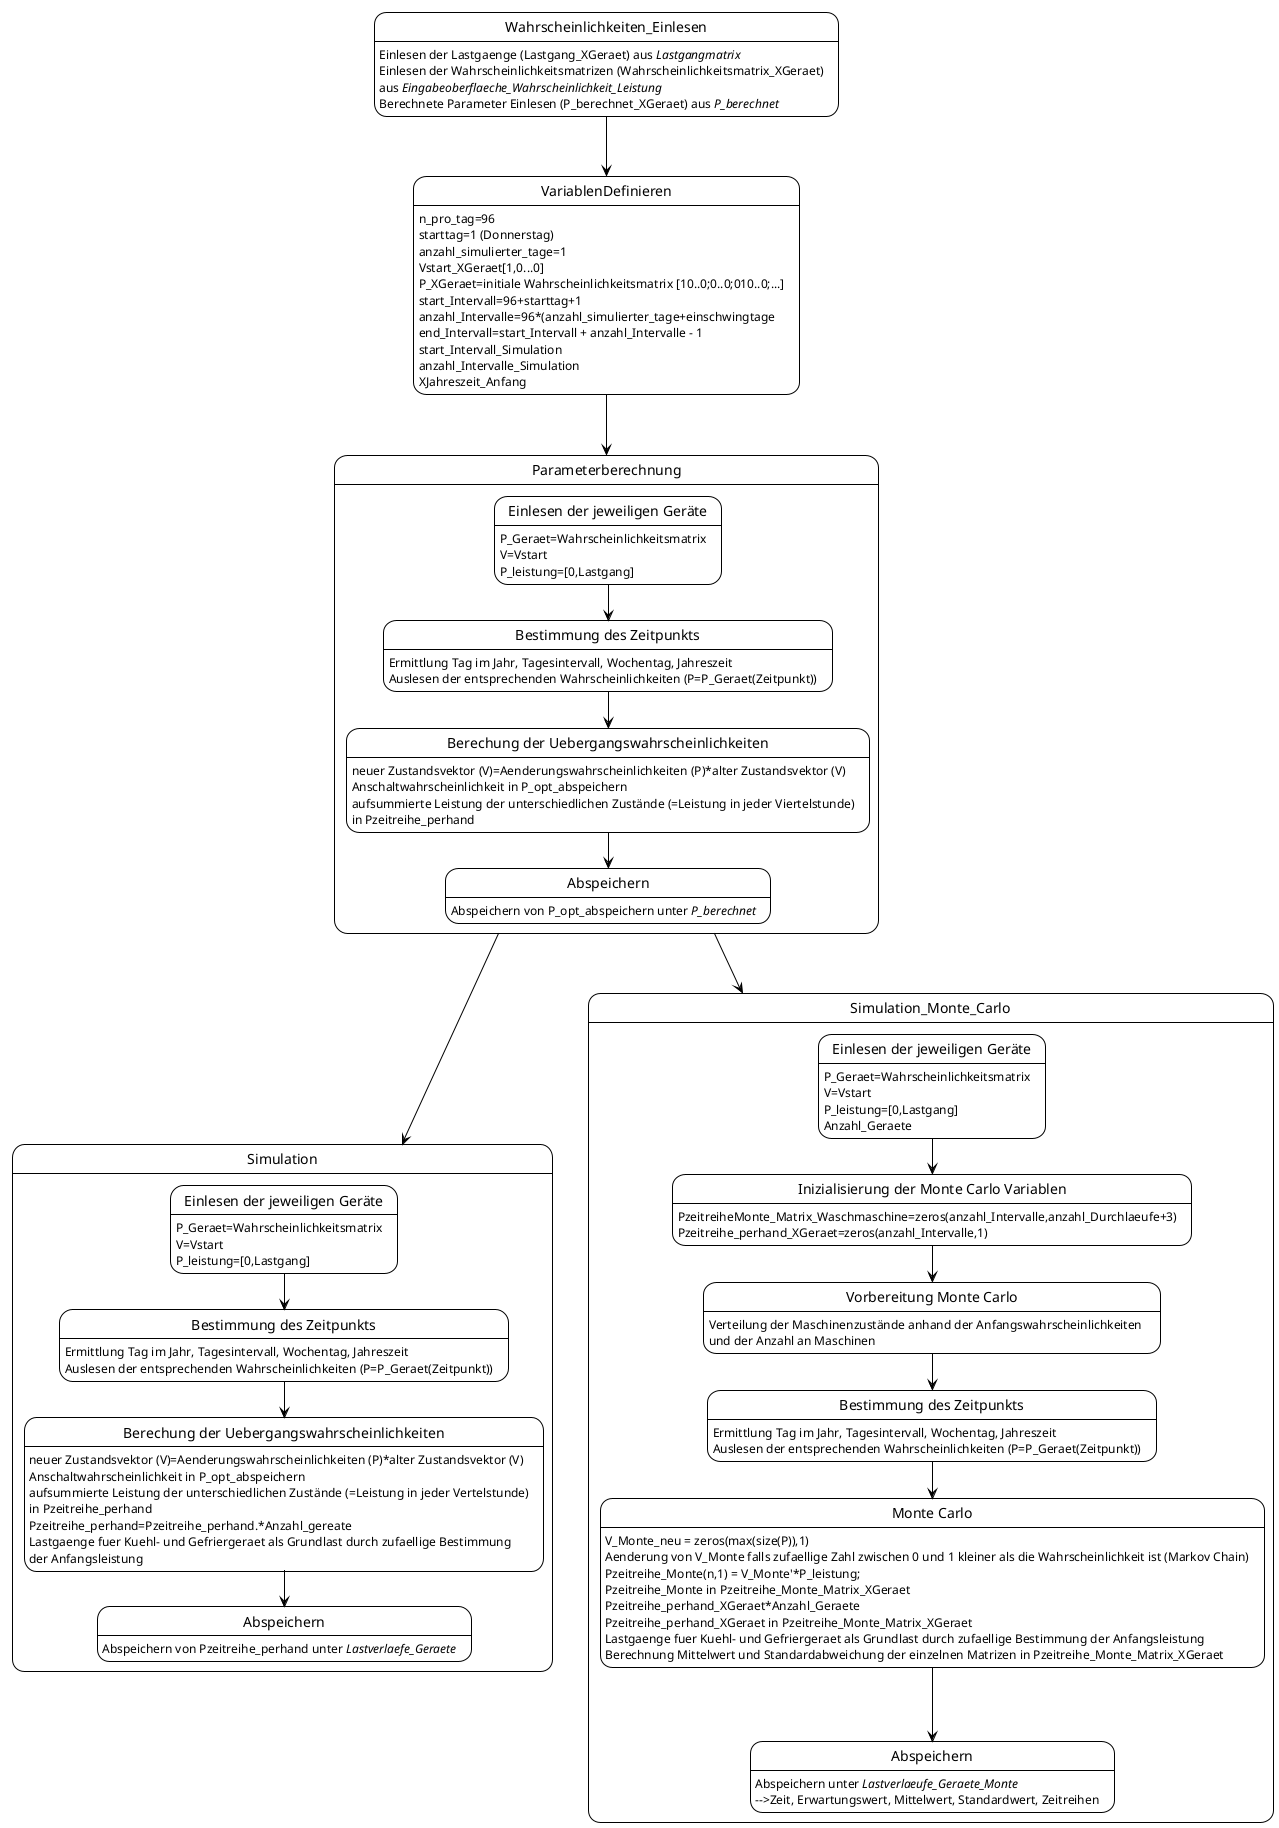 @startuml
!theme plain
Wahrscheinlichkeiten_Einlesen: Einlesen der Lastgaenge (Lastgang_XGeraet) aus //Lastgangmatrix//
Wahrscheinlichkeiten_Einlesen: Einlesen der Wahrscheinlichkeitsmatrizen (Wahrscheinlichkeitsmatrix_XGeraet)\naus //Eingabeoberflaeche_Wahrscheinlichkeit_Leistung//
Wahrscheinlichkeiten_Einlesen: Berechnete Parameter Einlesen (P_berechnet_XGeraet) aus //P_berechnet//

VariablenDefinieren: n_pro_tag=96
VariablenDefinieren: starttag=1 (Donnerstag)
VariablenDefinieren: anzahl_simulierter_tage=1
VariablenDefinieren: Vstart_XGeraet[1,0...0]
VariablenDefinieren: P_XGeraet=initiale Wahrscheinlichkeitsmatrix [10..0;0..0;010..0;...]
VariablenDefinieren: start_Intervall=96+starttag+1
VariablenDefinieren: anzahl_Intervalle=96*(anzahl_simulierter_tage+einschwingtage 
VariablenDefinieren: end_Intervall=start_Intervall + anzahl_Intervalle - 1
VariablenDefinieren: start_Intervall_Simulation
VariablenDefinieren: anzahl_Intervalle_Simulation
VariablenDefinieren: XJahreszeit_Anfang
state Parameterberechnung{
  state "Einlesen der jeweiligen Geräte" as st1
  st1: P_Geraet=Wahrscheinlichkeitsmatrix
  st1: V=Vstart
  st1:P_leistung=[0,Lastgang]
  state "Bestimmung des Zeitpunkts" as st3
  st3:Ermittlung Tag im Jahr, Tagesintervall, Wochentag, Jahreszeit
  st3:Auslesen der entsprechenden Wahrscheinlichkeiten (P=P_Geraet(Zeitpunkt))
  state "Berechung der Uebergangswahrscheinlichkeiten" as st2
  st2: neuer Zustandsvektor (V)=Aenderungswahrscheinlichkeiten (P)*alter Zustandsvektor (V)
  st2: Anschaltwahrscheinlichkeit in P_opt_abspeichern
  st2: aufsummierte Leistung der unterschiedlichen Zustände (=Leistung in jeder Viertelstunde)\nin Pzeitreihe_perhand
  state "Abspeichern" as st4
  st4: Abspeichern von P_opt_abspeichern unter //P_berechnet//
  st1-->st3
  st3-->st2
  st2-->st4
}
state Simulation{
  state "Einlesen der jeweiligen Geräte" as st7
  st7: P_Geraet=Wahrscheinlichkeitsmatrix
  st7: V=Vstart
  st7:P_leistung=[0,Lastgang]
  state "Bestimmung des Zeitpunkts" as st8
  st8:Ermittlung Tag im Jahr, Tagesintervall, Wochentag, Jahreszeit
  st8:Auslesen der entsprechenden Wahrscheinlichkeiten (P=P_Geraet(Zeitpunkt))
  st7-->st8
  state "Berechung der Uebergangswahrscheinlichkeiten" as st9
  st9: neuer Zustandsvektor (V)=Aenderungswahrscheinlichkeiten (P)*alter Zustandsvektor (V)
  st9: Anschaltwahrscheinlichkeit in P_opt_abspeichern
  st9: aufsummierte Leistung der unterschiedlichen Zustände (=Leistung in jeder Vertelstunde)\nin Pzeitreihe_perhand
  st9: Pzeitreihe_perhand=Pzeitreihe_perhand.*Anzahl_gereate
  st9: Lastgaenge fuer Kuehl- und Gefriergeraet als Grundlast durch zufaellige Bestimmung\nder Anfangsleistung
  state "Abspeichern" as st10
  st10: Abspeichern von Pzeitreihe_perhand unter //Lastverlaefe_Geraete//
  st8-->st9
  st9-->st10
}

state Simulation_Monte_Carlo{
  state "Einlesen der jeweiligen Geräte" as st14
  st14: P_Geraet=Wahrscheinlichkeitsmatrix
  st14: V=Vstart
  st14:P_leistung=[0,Lastgang]
  st14: Anzahl_Geraete
  state "Inizialisierung der Monte Carlo Variablen" as st15
  st15: PzeitreiheMonte_Matrix_Waschmaschine=zeros(anzahl_Intervalle,anzahl_Durchlaeufe+3)
  st15: Pzeitreihe_perhand_XGeraet=zeros(anzahl_Intervalle,1)
  state "Vorbereitung Monte Carlo" as st_1
  st_1: Verteilung der Maschinenzustände anhand der Anfangswahrscheinlichkeiten \nund der Anzahl an Maschinen
  state "Bestimmung des Zeitpunkts" as st16
  st16:Ermittlung Tag im Jahr, Tagesintervall, Wochentag, Jahreszeit
  st16:Auslesen der entsprechenden Wahrscheinlichkeiten (P=P_Geraet(Zeitpunkt))
  state "Monte Carlo" as stMC

  stMC: V_Monte_neu = zeros(max(size(P)),1)
  stMC:Aenderung von V_Monte falls zufaellige Zahl zwischen 0 und 1 kleiner als die Wahrscheinlichkeit ist (Markov Chain)
  stMC:Pzeitreihe_Monte(n,1) = V_Monte'*P_leistung;
  stMC:Pzeitreihe_Monte in Pzeitreihe_Monte_Matrix_XGeraet
  stMC:Pzeitreihe_perhand_XGeraet*Anzahl_Geraete
  stMC:Pzeitreihe_perhand_XGeraet in Pzeitreihe_Monte_Matrix_XGeraet
  stMC: Lastgaenge fuer Kuehl- und Gefriergeraet als Grundlast durch zufaellige Bestimmung der Anfangsleistung
  stMC: Berechnung Mittelwert und Standardabweichung der einzelnen Matrizen in Pzeitreihe_Monte_Matrix_XGeraet

  state "Abspeichern" as AMC

  AMC: Abspeichern unter //Lastverlaeufe_Geraete_Monte//
  AMC:-->Zeit, Erwartungswert, Mittelwert, Standardwert, Zeitreihen
 

  st14-->st15
  st15-->st_1
  st_1-->st16
  st16-->stMC
  stMC--->AMC
  }
/'
state Hauptprogramm{
  state "Parameterberechnung" as sH1
  state "Simulation" as sH2
  state "Plotten" as sH3
  state "Simulation_Monte_Carlo" as sH4
  sH1-->sH2
  sH1-->Parameterberechnung
  sH2-->sH3
  sH2-->Simulation
  sH3-->sH4
  sH4-->Simulation_Monte_Carlo
  
}
'/
Wahrscheinlichkeiten_Einlesen-->VariablenDefinieren
VariablenDefinieren-->Parameterberechnung
Parameterberechnung-->Simulation
Parameterberechnung --> Simulation_Monte_Carlo
@enduml
